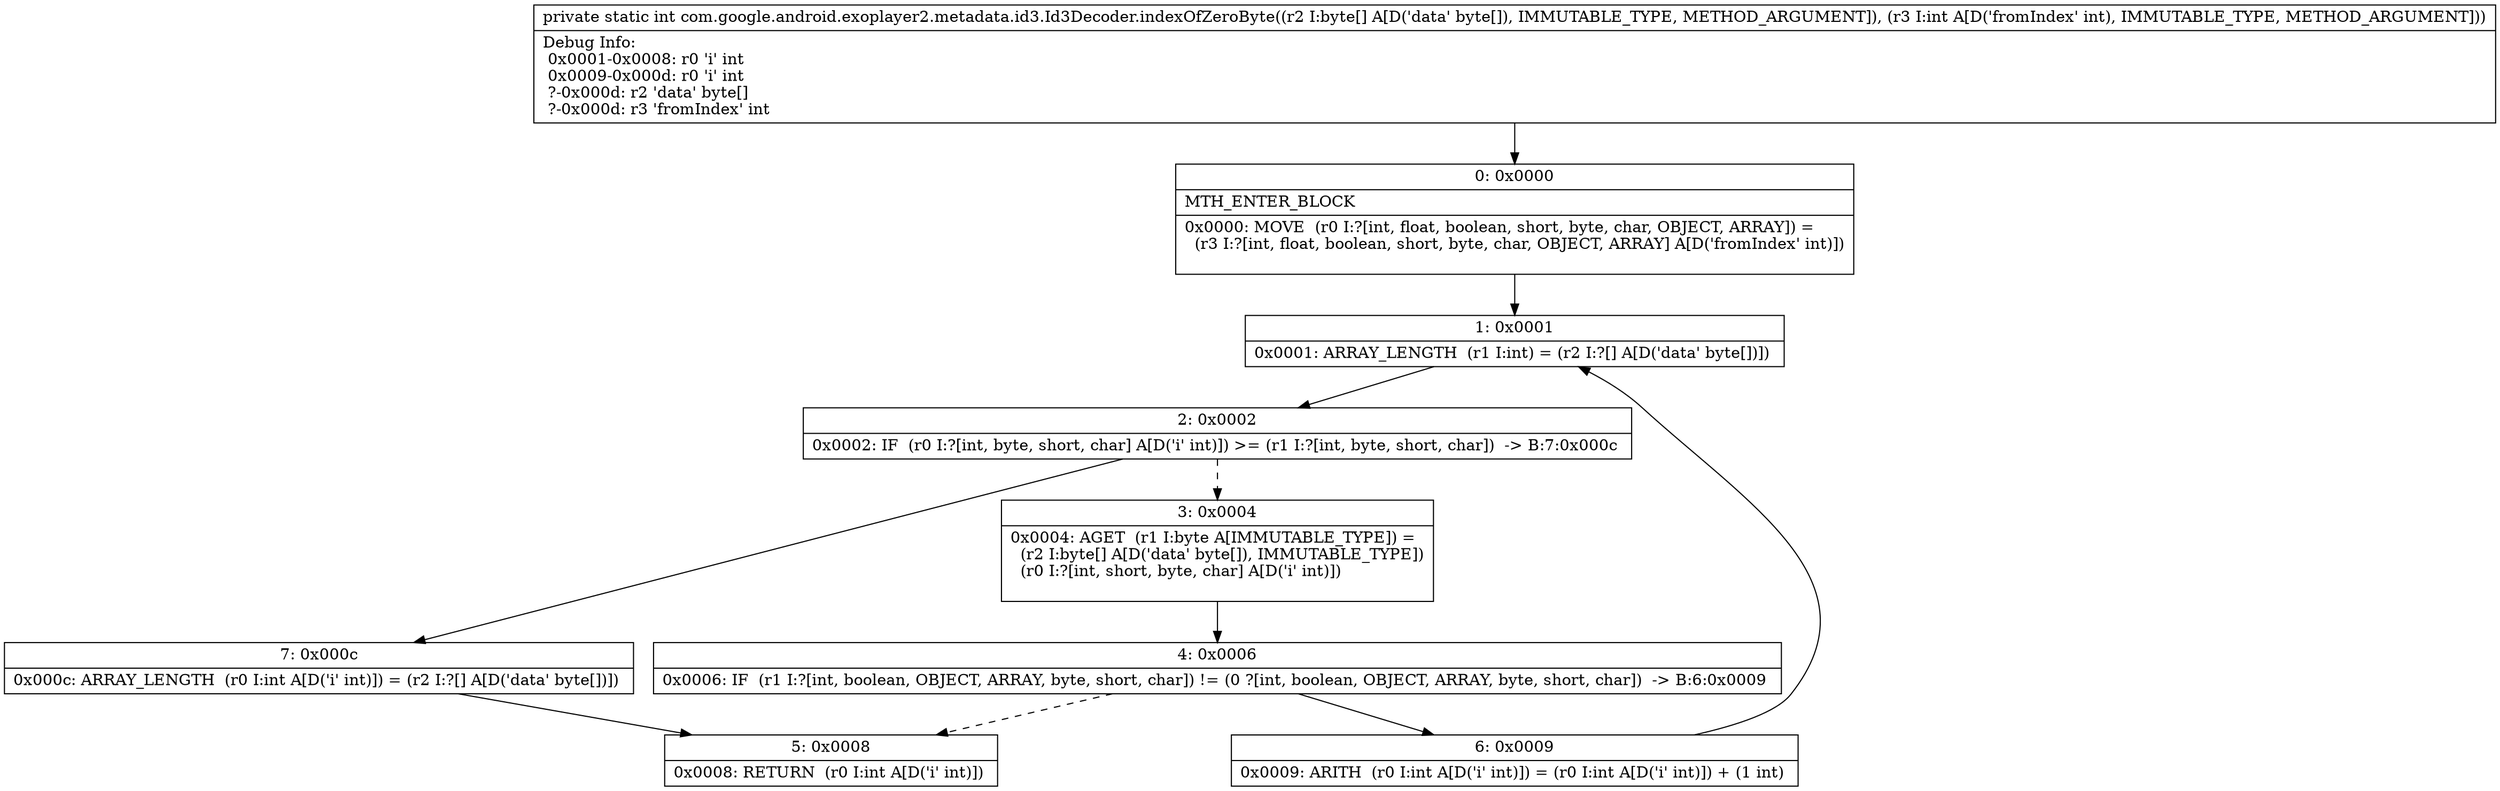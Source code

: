 digraph "CFG forcom.google.android.exoplayer2.metadata.id3.Id3Decoder.indexOfZeroByte([BI)I" {
Node_0 [shape=record,label="{0\:\ 0x0000|MTH_ENTER_BLOCK\l|0x0000: MOVE  (r0 I:?[int, float, boolean, short, byte, char, OBJECT, ARRAY]) = \l  (r3 I:?[int, float, boolean, short, byte, char, OBJECT, ARRAY] A[D('fromIndex' int)])\l \l}"];
Node_1 [shape=record,label="{1\:\ 0x0001|0x0001: ARRAY_LENGTH  (r1 I:int) = (r2 I:?[] A[D('data' byte[])]) \l}"];
Node_2 [shape=record,label="{2\:\ 0x0002|0x0002: IF  (r0 I:?[int, byte, short, char] A[D('i' int)]) \>= (r1 I:?[int, byte, short, char])  \-\> B:7:0x000c \l}"];
Node_3 [shape=record,label="{3\:\ 0x0004|0x0004: AGET  (r1 I:byte A[IMMUTABLE_TYPE]) = \l  (r2 I:byte[] A[D('data' byte[]), IMMUTABLE_TYPE])\l  (r0 I:?[int, short, byte, char] A[D('i' int)])\l \l}"];
Node_4 [shape=record,label="{4\:\ 0x0006|0x0006: IF  (r1 I:?[int, boolean, OBJECT, ARRAY, byte, short, char]) != (0 ?[int, boolean, OBJECT, ARRAY, byte, short, char])  \-\> B:6:0x0009 \l}"];
Node_5 [shape=record,label="{5\:\ 0x0008|0x0008: RETURN  (r0 I:int A[D('i' int)]) \l}"];
Node_6 [shape=record,label="{6\:\ 0x0009|0x0009: ARITH  (r0 I:int A[D('i' int)]) = (r0 I:int A[D('i' int)]) + (1 int) \l}"];
Node_7 [shape=record,label="{7\:\ 0x000c|0x000c: ARRAY_LENGTH  (r0 I:int A[D('i' int)]) = (r2 I:?[] A[D('data' byte[])]) \l}"];
MethodNode[shape=record,label="{private static int com.google.android.exoplayer2.metadata.id3.Id3Decoder.indexOfZeroByte((r2 I:byte[] A[D('data' byte[]), IMMUTABLE_TYPE, METHOD_ARGUMENT]), (r3 I:int A[D('fromIndex' int), IMMUTABLE_TYPE, METHOD_ARGUMENT]))  | Debug Info:\l  0x0001\-0x0008: r0 'i' int\l  0x0009\-0x000d: r0 'i' int\l  ?\-0x000d: r2 'data' byte[]\l  ?\-0x000d: r3 'fromIndex' int\l}"];
MethodNode -> Node_0;
Node_0 -> Node_1;
Node_1 -> Node_2;
Node_2 -> Node_3[style=dashed];
Node_2 -> Node_7;
Node_3 -> Node_4;
Node_4 -> Node_5[style=dashed];
Node_4 -> Node_6;
Node_6 -> Node_1;
Node_7 -> Node_5;
}

